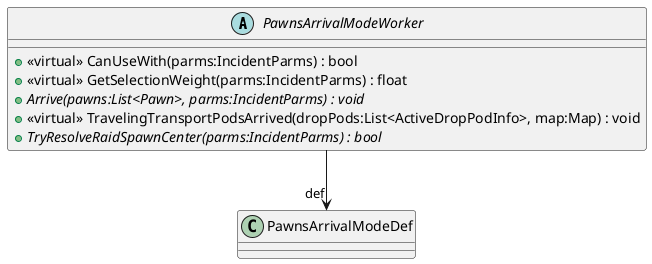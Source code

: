 @startuml
abstract class PawnsArrivalModeWorker {
    + <<virtual>> CanUseWith(parms:IncidentParms) : bool
    + <<virtual>> GetSelectionWeight(parms:IncidentParms) : float
    + {abstract} Arrive(pawns:List<Pawn>, parms:IncidentParms) : void
    + <<virtual>> TravelingTransportPodsArrived(dropPods:List<ActiveDropPodInfo>, map:Map) : void
    + {abstract} TryResolveRaidSpawnCenter(parms:IncidentParms) : bool
}
PawnsArrivalModeWorker --> "def" PawnsArrivalModeDef
@enduml
